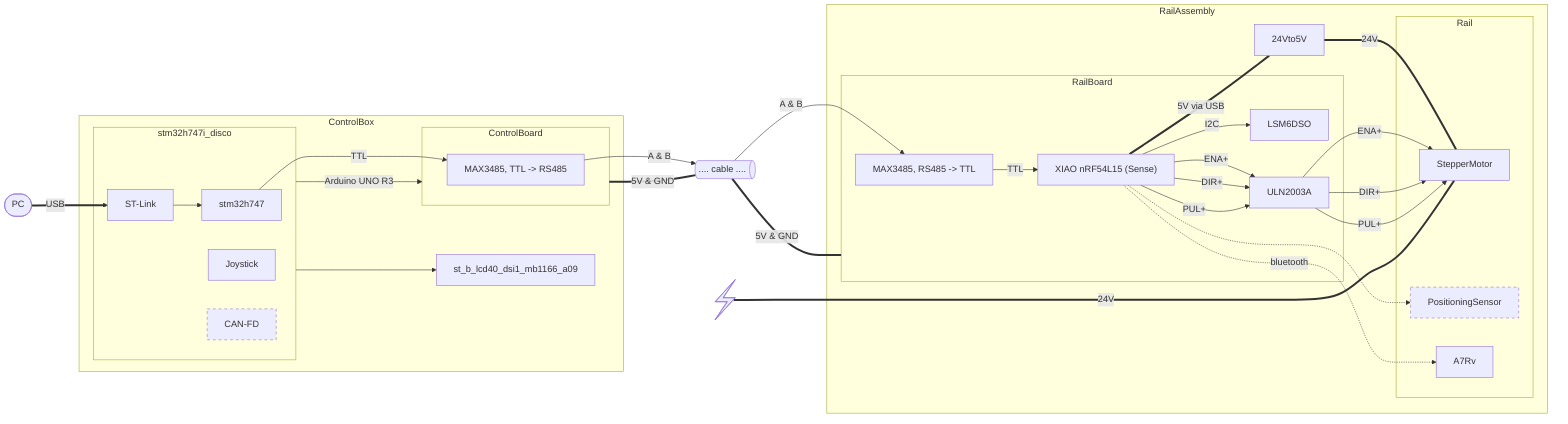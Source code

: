---
config:
---
flowchart LR;

  subgraph ControlBox
    direction LR 
    subgraph stm32h747i_disco
      MCU_Left@{ label: "stm32h747" }
      ST-Link --> MCU_Left
      Joystick
      CAN-FD
    end
    subgraph ControlBoard
      MAX3485_Left@{ label: "MAX3485, TTL -> RS485" };
      MCU_Left --->|TTL| MAX3485_Left
    end
    stm32h747i_disco -->|Arduino UNO R3| ControlBoard
    DISPLAY@{ label: "st_b_lcd40_dsi1_mb1166_a09" }
    stm32h747i_disco ---> DISPLAY
  end

  PC([PC])
  PC ==>|USB| ST-Link

  subgraph RailAssembly
    subgraph RailBoard
      direction TB 
      MAX3485_Right@{ label: "MAX3485, RS485 -> TTL" }
      MCU_Right@{ label: "XIAO nRF54L15 (Sense)" }
      IMU@{label: "LSM6DSO"}
      MCU_Right -->|I2C| IMU
      MAX3485_Right -->|TTL| MCU_Right
      ULN2003A
      MCU_Right    -->|ENA+| ULN2003A
      MCU_Right    -->|DIR+| ULN2003A
      MCU_Right    -->|PUL+| ULN2003A
    end
    subgraph Rail
      StepperMotor
      PositioningSensor
      MCU_Right -..-> PositioningSensor
      Camera@{label: "A7Rv"}
    end

    24Vto5V
    MCU_Right ===|5V via USB| 24Vto5V
    24Vto5V ===|24V| StepperMotor
    ULN2003A    -->|ENA+| StepperMotor
    ULN2003A    -->|DIR+| StepperMotor
    ULN2003A    -->|PUL+| StepperMotor
  end

  cable@{ shape: das, label: ".... cable ...." }

  MAX3485_Left -->|A & B| cable
  cable -->|A & B| MAX3485_Right

  cable ===|5V & GND| RailBoard
  ControlBoard ===|5V & GND| cable

  24V@{ shape: bolt }
  24V ======|24V| StepperMotor
  MCU_Right-. bluetooth .->Camera

  style CAN-FD stroke-dasharray: 5 5
  style PositioningSensor stroke-dasharray: 5 5